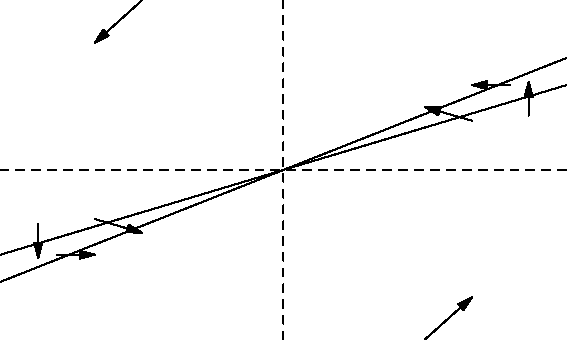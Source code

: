 size(10cm,6cm,IgnoreAspect);
import graph;
xaxis(dashed);
yaxis(dashed);

draw((-3,-0.5)--(3,0.5));
draw((-3,-0.66)--(3,0.66));

draw((-1.5,1)--(-2,0.75),Arrow);
draw((1.5,-1)--(2,-0.75),Arrow);
draw((2,0.29)--(1.5,0.37),Arrow);
draw((-2,-0.29)--(-1.5,-0.37),Arrow);

draw((2.4,0.5)--(2.0,0.5),Arrow);
draw((2.6,0.32)--(2.6,0.52),Arrow);
draw((-2.4,-0.5)--(-2.0,-0.5),Arrow);
draw((-2.6,-0.32)--(-2.6,-0.52),Arrow);
